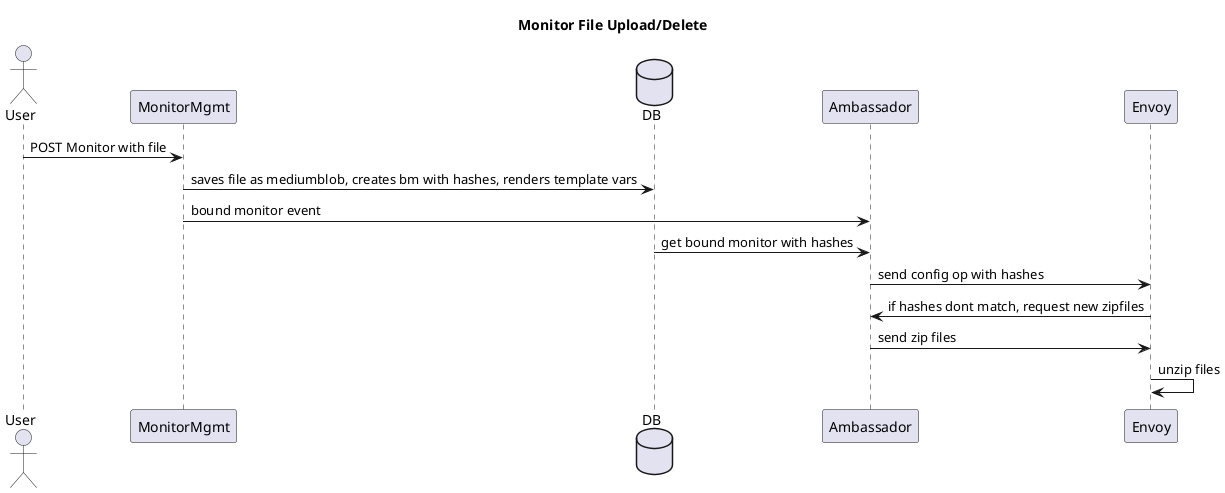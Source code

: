 @startuml

title Monitor File Upload/Delete

actor User
participant MonitorMgmt as MM
database DB
participant Ambassador as Amb
participant Envoy


User -> MM: POST Monitor with file
MM -> DB: saves file as mediumblob, creates bm with hashes, renders template vars
MM -> Amb: bound monitor event
DB -> Amb: get bound monitor with hashes
Amb -> Envoy: send config op with hashes
Envoy -> Amb: if hashes dont match, request new zipfiles
Amb -> Envoy: send zip files
Envoy -> Envoy: unzip files

@enduml